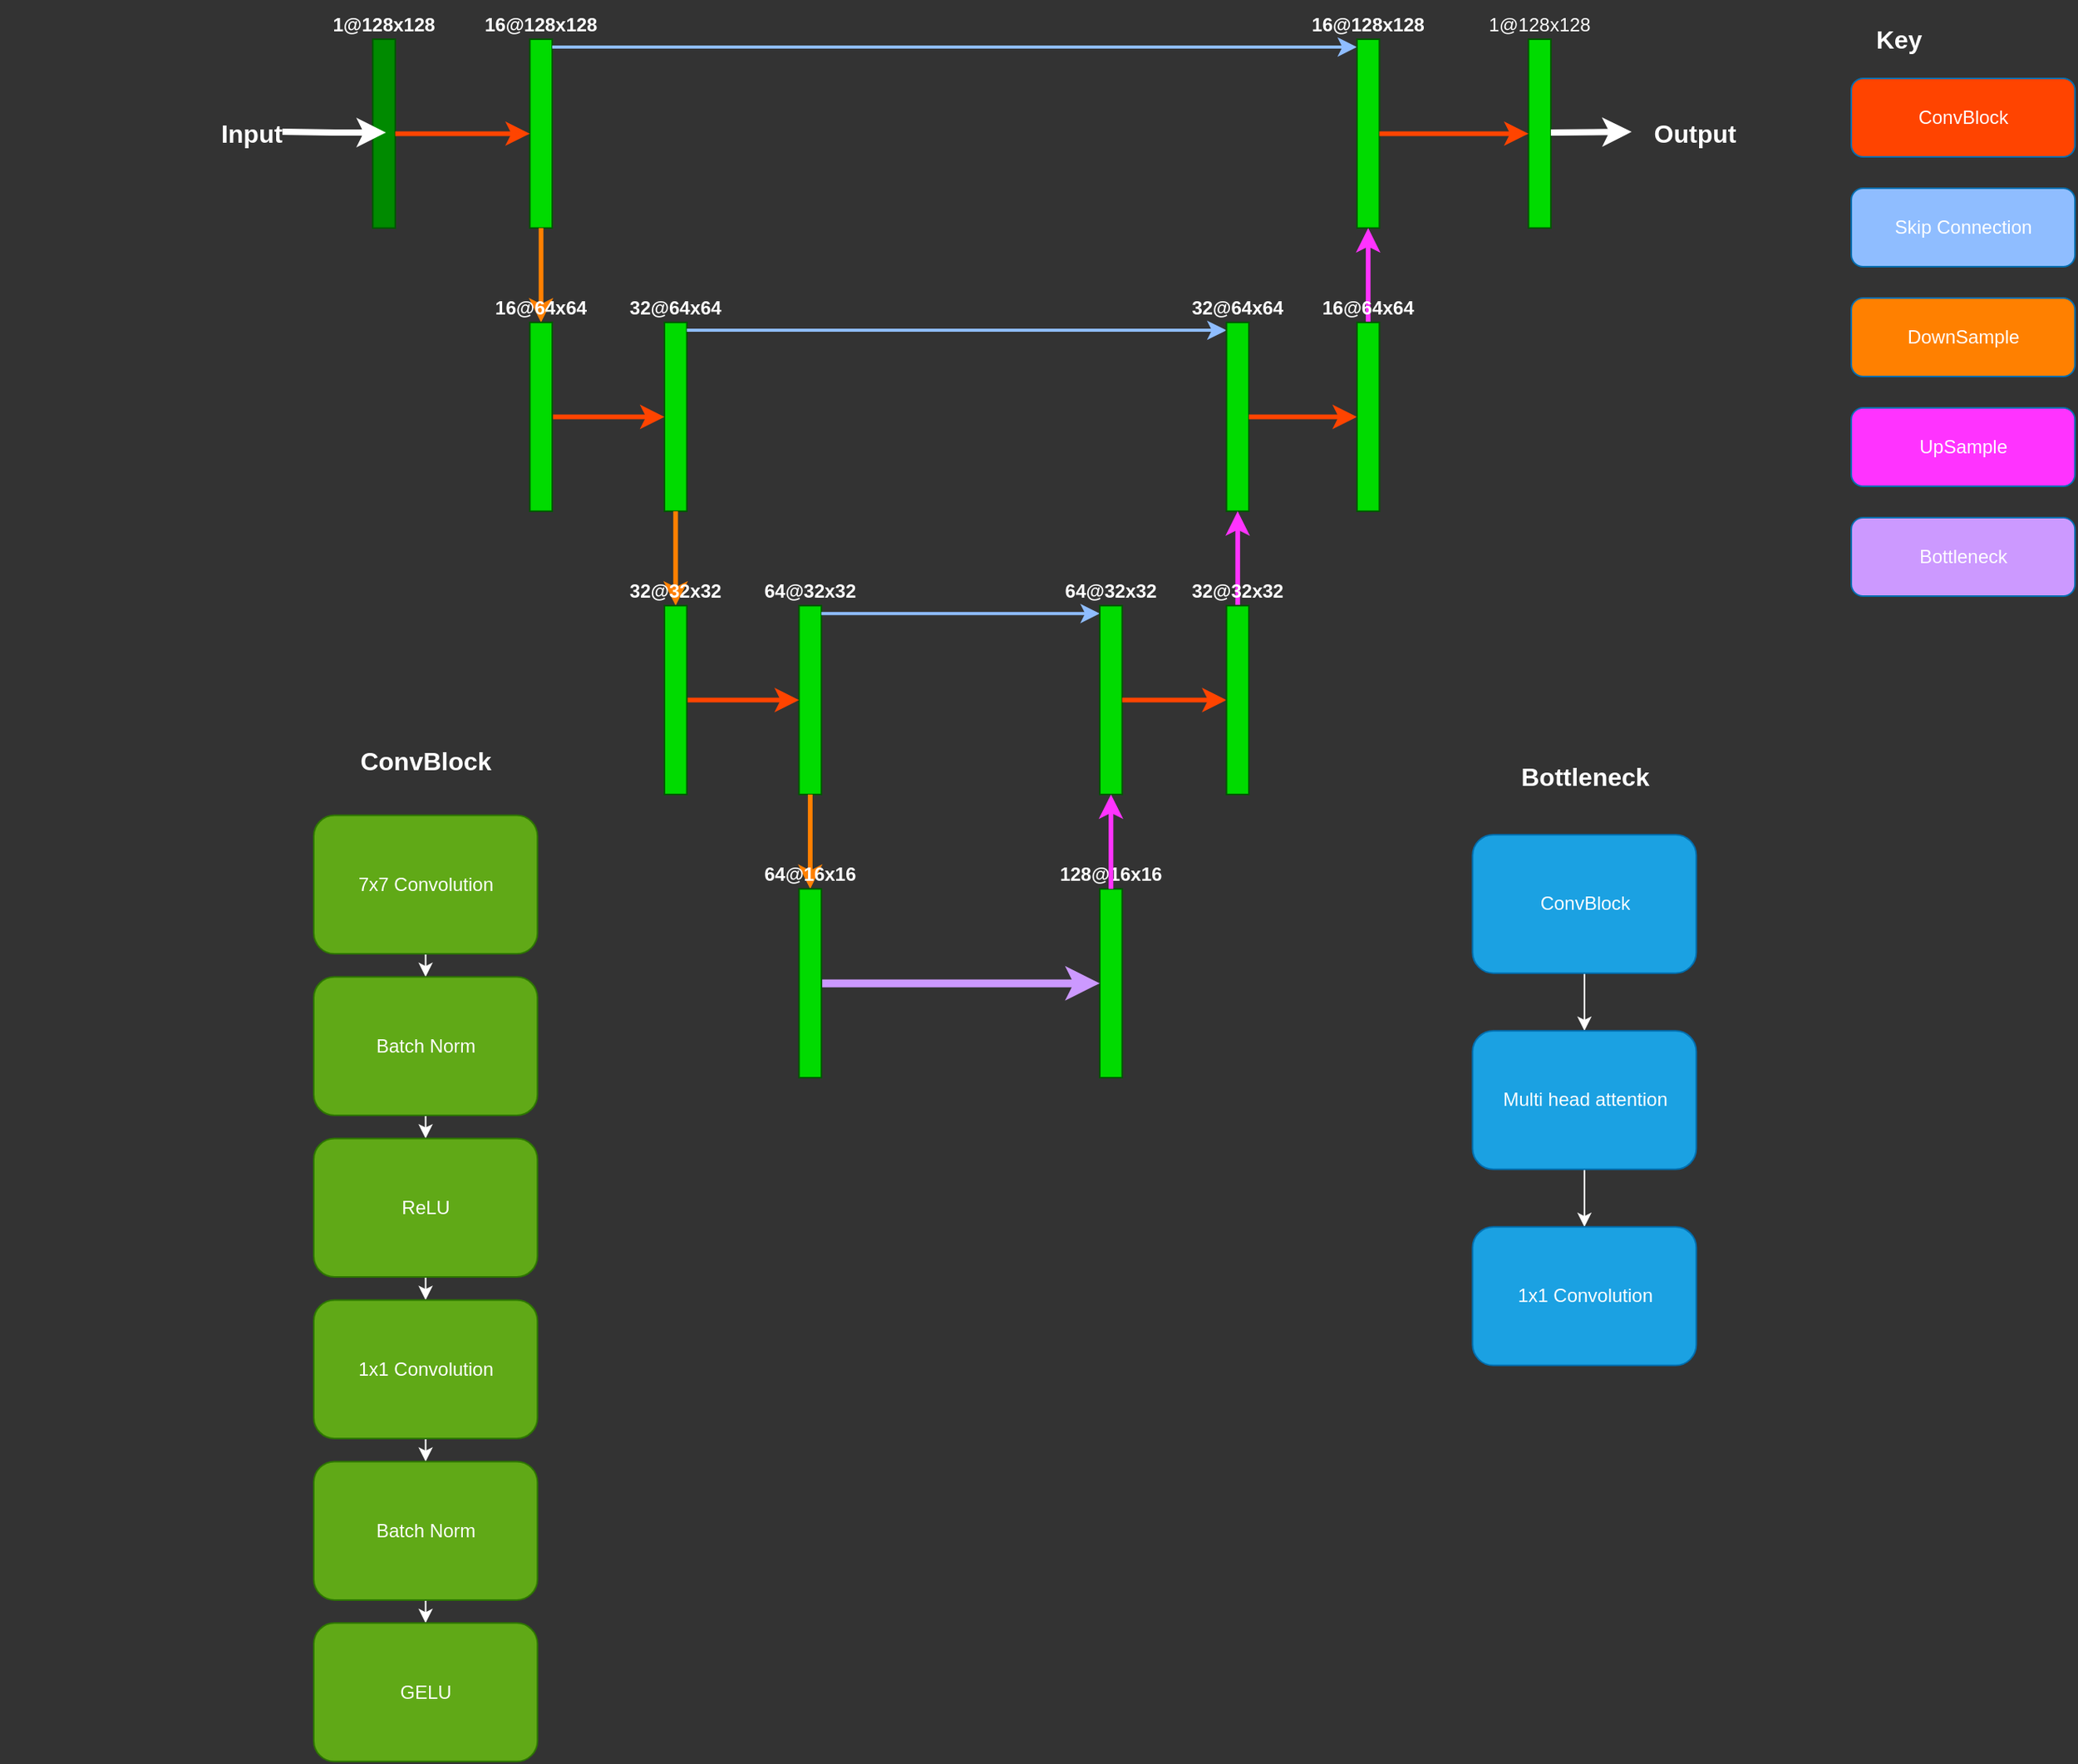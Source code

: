 <mxfile version="24.7.7">
  <diagram name="Page-1" id="fjYVE_MCzw13ks9kUYx-">
    <mxGraphModel dx="1738" dy="1027" grid="1" gridSize="10" guides="1" tooltips="1" connect="1" arrows="1" fold="1" page="1" pageScale="1" pageWidth="827" pageHeight="1169" background="#333333" math="0" shadow="0">
      <root>
        <mxCell id="0" />
        <mxCell id="1" parent="0" />
        <mxCell id="1dXbr0KGEEn8-QISHsFf-4" value="" style="group;labelBackgroundColor=none;fontColor=none;noLabel=1;" vertex="1" connectable="0" parent="1">
          <mxGeometry x="20" width="1200" height="870.42" as="geometry" />
        </mxCell>
        <mxCell id="G0WD6zUPppNHZx1Gu2Fa-94" value="" style="group" parent="1dXbr0KGEEn8-QISHsFf-4" vertex="1" connectable="0">
          <mxGeometry x="237.624" y="25.009" width="843.566" height="845.411" as="geometry" />
        </mxCell>
        <mxCell id="G0WD6zUPppNHZx1Gu2Fa-42" style="edgeStyle=orthogonalEdgeStyle;rounded=0;orthogonalLoop=1;jettySize=auto;html=1;exitX=0.5;exitY=1;exitDx=0;exitDy=0;" parent="G0WD6zUPppNHZx1Gu2Fa-94" edge="1">
          <mxGeometry relative="1" as="geometry">
            <mxPoint x="643.397" as="sourcePoint" />
            <mxPoint x="643.397" as="targetPoint" />
          </mxGeometry>
        </mxCell>
        <mxCell id="G0WD6zUPppNHZx1Gu2Fa-48" value="16@128x128" style="points=[[0,0,0,0,5],[0,0.5,0,0,0],[0,1,0,0,-5],[0.5,1,0,0,0],[1,0,0,0,5],[1,0.5,0,0,0],[1,1,0,0,-5]];perimeter=orthogonalPerimeter;outlineConnect=0;targetShapes=umlLifeline;portConstraint=eastwest;newEdgeStyle={&quot;curved&quot;:0,&quot;rounded&quot;:0};labelPosition=center;verticalLabelPosition=top;align=center;verticalAlign=bottom;fillColor=#00DB00;fontColor=#ffffff;strokeColor=#005700;fontStyle=1" parent="G0WD6zUPppNHZx1Gu2Fa-94" vertex="1">
          <mxGeometry x="100.084" width="14.298" height="120.362" as="geometry" />
        </mxCell>
        <mxCell id="G0WD6zUPppNHZx1Gu2Fa-50" value="32@64x64" style="points=[[0,0,0,0,5],[0,0.5,0,0,0],[0,1,0,0,-5],[0.5,0,0,0,0],[0.5,1,0,0,0],[1,0,0,0,5],[1,0.5,0,0,0],[1,1,0,0,-5]];perimeter=orthogonalPerimeter;outlineConnect=0;targetShapes=umlLifeline;portConstraint=eastwest;newEdgeStyle={&quot;curved&quot;:0,&quot;rounded&quot;:0};labelPosition=center;verticalLabelPosition=top;align=center;verticalAlign=bottom;fillColor=#00DB00;fontColor=#ffffff;strokeColor=#005700;fontStyle=1" parent="G0WD6zUPppNHZx1Gu2Fa-94" vertex="1">
          <mxGeometry x="185.87" y="180.543" width="14.298" height="120.362" as="geometry" />
        </mxCell>
        <mxCell id="G0WD6zUPppNHZx1Gu2Fa-52" value="64@32x32" style="points=[[0,0,0,0,5],[0,0.5,0,0,0],[0,1,0,0,-5],[0.5,0,0,0,0],[0.5,1,0,0,0],[1,0,0,0,5],[1,0.5,0,0,0],[1,1,0,0,-5]];perimeter=orthogonalPerimeter;outlineConnect=0;targetShapes=umlLifeline;portConstraint=eastwest;newEdgeStyle={&quot;curved&quot;:0,&quot;rounded&quot;:0};labelPosition=center;verticalLabelPosition=top;align=center;verticalAlign=bottom;fillColor=#00DB00;fontColor=#ffffff;strokeColor=#005700;fontStyle=1" parent="G0WD6zUPppNHZx1Gu2Fa-94" vertex="1">
          <mxGeometry x="271.656" y="361.086" width="14.298" height="120.362" as="geometry" />
        </mxCell>
        <mxCell id="G0WD6zUPppNHZx1Gu2Fa-62" style="edgeStyle=orthogonalEdgeStyle;rounded=0;orthogonalLoop=1;jettySize=auto;html=1;curved=0;exitX=1;exitY=0;exitDx=0;exitDy=5;exitPerimeter=0;fillColor=#1ba1e2;strokeColor=#8FBDFF;strokeWidth=2;entryX=0;entryY=0;entryDx=0;entryDy=5;entryPerimeter=0;" parent="G0WD6zUPppNHZx1Gu2Fa-94" source="G0WD6zUPppNHZx1Gu2Fa-48" edge="1" target="G0WD6zUPppNHZx1Gu2Fa-73">
          <mxGeometry relative="1" as="geometry">
            <mxPoint x="722.376" y="7.355" as="targetPoint" />
          </mxGeometry>
        </mxCell>
        <mxCell id="G0WD6zUPppNHZx1Gu2Fa-63" style="edgeStyle=orthogonalEdgeStyle;rounded=0;orthogonalLoop=1;jettySize=auto;html=1;curved=0;exitX=1;exitY=0;exitDx=0;exitDy=5;exitPerimeter=0;entryX=0;entryY=0;entryDx=0;entryDy=5;entryPerimeter=0;fillColor=#1ba1e2;strokeColor=#8FBDFF;strokeWidth=2;" parent="G0WD6zUPppNHZx1Gu2Fa-94" source="G0WD6zUPppNHZx1Gu2Fa-50" edge="1" target="G0WD6zUPppNHZx1Gu2Fa-75">
          <mxGeometry relative="1" as="geometry">
            <mxPoint x="629.099" y="188.066" as="targetPoint" />
          </mxGeometry>
        </mxCell>
        <mxCell id="G0WD6zUPppNHZx1Gu2Fa-65" style="edgeStyle=orthogonalEdgeStyle;rounded=0;orthogonalLoop=1;jettySize=auto;html=1;curved=0;exitX=1;exitY=0;exitDx=0;exitDy=5;exitPerimeter=0;entryX=0;entryY=0;entryDx=0;entryDy=5;entryPerimeter=0;fillColor=#1ba1e2;strokeColor=#8FBDFF;strokeWidth=2;" parent="G0WD6zUPppNHZx1Gu2Fa-94" source="G0WD6zUPppNHZx1Gu2Fa-52" edge="1" target="G0WD6zUPppNHZx1Gu2Fa-78">
          <mxGeometry relative="1" as="geometry">
            <mxPoint x="550.461" y="368.609" as="targetPoint" />
          </mxGeometry>
        </mxCell>
        <mxCell id="G0WD6zUPppNHZx1Gu2Fa-46" value="1@128x128" style="points=[[0,0,0,0,5],[0,0.5,0,0,0],[0,1,0,0,-5],[1,0,0,0,5],[1,0.5,0,0,0],[1,1,0,0,-5]];perimeter=orthogonalPerimeter;outlineConnect=0;targetShapes=umlLifeline;portConstraint=eastwest;newEdgeStyle={&quot;curved&quot;:0,&quot;rounded&quot;:0};labelPosition=center;verticalLabelPosition=top;align=center;verticalAlign=bottom;imageHeight=24;glass=0;strokeColor=#005700;fillColor=#008a00;fontColor=#ffffff;fontStyle=1" parent="G0WD6zUPppNHZx1Gu2Fa-94" vertex="1">
          <mxGeometry width="14.298" height="120.362" as="geometry" />
        </mxCell>
        <mxCell id="G0WD6zUPppNHZx1Gu2Fa-70" style="edgeStyle=orthogonalEdgeStyle;rounded=0;orthogonalLoop=1;jettySize=auto;html=1;curved=0;exitX=1;exitY=0.5;exitDx=0;exitDy=0;exitPerimeter=0;entryX=0;entryY=0.5;entryDx=0;entryDy=0;entryPerimeter=0;fillColor=#fa6800;strokeColor=#FF4400;strokeWidth=3;" parent="G0WD6zUPppNHZx1Gu2Fa-94" source="G0WD6zUPppNHZx1Gu2Fa-46" target="G0WD6zUPppNHZx1Gu2Fa-48" edge="1">
          <mxGeometry relative="1" as="geometry" />
        </mxCell>
        <mxCell id="G0WD6zUPppNHZx1Gu2Fa-71" style="edgeStyle=orthogonalEdgeStyle;rounded=0;orthogonalLoop=1;jettySize=auto;html=1;curved=0;exitX=0.5;exitY=1;exitDx=0;exitDy=0;exitPerimeter=0;entryX=0.5;entryY=0;entryDx=0;entryDy=0;entryPerimeter=0;fillColor=#d5e8d4;gradientColor=#97d077;strokeColor=#FF8000;strokeWidth=3;" parent="G0WD6zUPppNHZx1Gu2Fa-94" source="G0WD6zUPppNHZx1Gu2Fa-48" target="G0WD6zUPppNHZx1Gu2Fa-49" edge="1">
          <mxGeometry relative="1" as="geometry" />
        </mxCell>
        <mxCell id="G0WD6zUPppNHZx1Gu2Fa-73" value="16@128x128" style="points=[[0,0,0,0,5],[0,0.5,0,0,0],[0,1,0,0,-5],[0.5,1,0,0,0],[1,0,0,0,5],[1,0.5,0,0,0],[1,1,0,0,-5]];perimeter=orthogonalPerimeter;outlineConnect=0;targetShapes=umlLifeline;portConstraint=eastwest;newEdgeStyle={&quot;curved&quot;:0,&quot;rounded&quot;:0};labelPosition=center;verticalLabelPosition=top;align=center;verticalAlign=bottom;fillColor=#00DB00;fontColor=#ffffff;strokeColor=#005700;fontStyle=1" parent="G0WD6zUPppNHZx1Gu2Fa-94" vertex="1">
          <mxGeometry x="627.293" width="14.298" height="120.362" as="geometry" />
        </mxCell>
        <mxCell id="G0WD6zUPppNHZx1Gu2Fa-74" value="1@128x128" style="points=[[0,0,0,0,5],[0,0.5,0,0,0],[0,1,0,0,-5],[1,0,0,0,5],[1,0.5,0,0,0],[1,1,0,0,-5]];perimeter=orthogonalPerimeter;outlineConnect=0;targetShapes=umlLifeline;portConstraint=eastwest;newEdgeStyle={&quot;curved&quot;:0,&quot;rounded&quot;:0};labelPosition=center;verticalLabelPosition=top;align=center;verticalAlign=bottom;imageHeight=24;glass=0;strokeColor=#005700;fillColor=#00DB00;fontColor=#ffffff;" parent="G0WD6zUPppNHZx1Gu2Fa-94" vertex="1">
          <mxGeometry x="736.629" width="14.298" height="120.362" as="geometry" />
        </mxCell>
        <mxCell id="G0WD6zUPppNHZx1Gu2Fa-75" value="32@64x64" style="points=[[0,0,0,0,5],[0,0.5,0,0,0],[0,1,0,0,-5],[0.5,0,0,0,0],[0.5,1,0,0,0],[1,0,0,0,5],[1,0.5,0,0,0],[1,1,0,0,-5]];perimeter=orthogonalPerimeter;outlineConnect=0;targetShapes=umlLifeline;portConstraint=eastwest;newEdgeStyle={&quot;curved&quot;:0,&quot;rounded&quot;:0};labelPosition=center;verticalLabelPosition=top;align=center;verticalAlign=bottom;fillColor=#00DB00;fontColor=#ffffff;strokeColor=#005700;fontStyle=1" parent="G0WD6zUPppNHZx1Gu2Fa-94" vertex="1">
          <mxGeometry x="544.125" y="180.543" width="14.298" height="120.362" as="geometry" />
        </mxCell>
        <mxCell id="G0WD6zUPppNHZx1Gu2Fa-78" value="64@32x32" style="points=[[0,0,0,0,5],[0,0.5,0,0,0],[0,1,0,0,-5],[0.5,0,0,0,0],[0.5,1,0,0,0],[1,0,0,0,5],[1,0.5,0,0,0],[1,1,0,0,-5]];perimeter=orthogonalPerimeter;outlineConnect=0;targetShapes=umlLifeline;portConstraint=eastwest;newEdgeStyle={&quot;curved&quot;:0,&quot;rounded&quot;:0};labelPosition=center;verticalLabelPosition=top;align=center;verticalAlign=bottom;fillColor=#00DB00;fontColor=#ffffff;strokeColor=#005700;fontStyle=1" parent="G0WD6zUPppNHZx1Gu2Fa-94" vertex="1">
          <mxGeometry x="463.36" y="361.086" width="14.298" height="120.362" as="geometry" />
        </mxCell>
        <mxCell id="G0WD6zUPppNHZx1Gu2Fa-80" value="128@16x16" style="points=[[0,0,0,0,5],[0,0.5,0,0,0],[0,1,0,0,-5],[0.5,0,0,0,0],[0.5,1,0,0,0],[1,0,0,0,5],[1,0.5,0,0,0],[1,1,0,0,-5]];perimeter=orthogonalPerimeter;outlineConnect=0;targetShapes=umlLifeline;portConstraint=eastwest;newEdgeStyle={&quot;curved&quot;:0,&quot;rounded&quot;:0};labelPosition=center;verticalLabelPosition=top;align=center;verticalAlign=bottom;fillColor=#00DB00;fontColor=#ffffff;strokeColor=#005700;fontStyle=1" parent="G0WD6zUPppNHZx1Gu2Fa-94" vertex="1">
          <mxGeometry x="463.36" y="541.629" width="14.298" height="120.362" as="geometry" />
        </mxCell>
        <mxCell id="G0WD6zUPppNHZx1Gu2Fa-81" style="edgeStyle=orthogonalEdgeStyle;rounded=0;orthogonalLoop=1;jettySize=auto;html=1;curved=0;exitX=1;exitY=0.5;exitDx=0;exitDy=0;exitPerimeter=0;entryX=0;entryY=0.5;entryDx=0;entryDy=0;entryPerimeter=0;fillColor=#fa6800;strokeColor=#FF4400;strokeWidth=3;" parent="G0WD6zUPppNHZx1Gu2Fa-94" source="G0WD6zUPppNHZx1Gu2Fa-49" target="G0WD6zUPppNHZx1Gu2Fa-50" edge="1">
          <mxGeometry relative="1" as="geometry" />
        </mxCell>
        <mxCell id="G0WD6zUPppNHZx1Gu2Fa-82" style="edgeStyle=orthogonalEdgeStyle;rounded=0;orthogonalLoop=1;jettySize=auto;html=1;curved=0;exitX=0.5;exitY=1;exitDx=0;exitDy=0;exitPerimeter=0;entryX=0.5;entryY=0;entryDx=0;entryDy=0;entryPerimeter=0;fillColor=#d5e8d4;gradientColor=#97d077;strokeColor=#FF8000;strokeWidth=3;" parent="G0WD6zUPppNHZx1Gu2Fa-94" source="G0WD6zUPppNHZx1Gu2Fa-50" target="G0WD6zUPppNHZx1Gu2Fa-76" edge="1">
          <mxGeometry relative="1" as="geometry" />
        </mxCell>
        <mxCell id="G0WD6zUPppNHZx1Gu2Fa-83" style="edgeStyle=orthogonalEdgeStyle;rounded=0;orthogonalLoop=1;jettySize=auto;html=1;curved=0;exitX=1;exitY=0.5;exitDx=0;exitDy=0;exitPerimeter=0;entryX=0;entryY=0.5;entryDx=0;entryDy=0;entryPerimeter=0;fillColor=#fa6800;strokeColor=#FF4400;strokeWidth=3;" parent="G0WD6zUPppNHZx1Gu2Fa-94" source="G0WD6zUPppNHZx1Gu2Fa-76" target="G0WD6zUPppNHZx1Gu2Fa-52" edge="1">
          <mxGeometry relative="1" as="geometry" />
        </mxCell>
        <mxCell id="G0WD6zUPppNHZx1Gu2Fa-84" style="edgeStyle=orthogonalEdgeStyle;rounded=0;orthogonalLoop=1;jettySize=auto;html=1;curved=0;exitX=0.5;exitY=1;exitDx=0;exitDy=0;exitPerimeter=0;entryX=0.5;entryY=0;entryDx=0;entryDy=0;entryPerimeter=0;fillColor=#d5e8d4;gradientColor=#97d077;strokeColor=#FF8000;strokeWidth=3;" parent="G0WD6zUPppNHZx1Gu2Fa-94" source="G0WD6zUPppNHZx1Gu2Fa-52" target="G0WD6zUPppNHZx1Gu2Fa-53" edge="1">
          <mxGeometry relative="1" as="geometry" />
        </mxCell>
        <mxCell id="G0WD6zUPppNHZx1Gu2Fa-85" style="edgeStyle=orthogonalEdgeStyle;rounded=0;orthogonalLoop=1;jettySize=auto;html=1;curved=0;exitX=1;exitY=0.5;exitDx=0;exitDy=0;exitPerimeter=0;entryX=0;entryY=0.5;entryDx=0;entryDy=0;entryPerimeter=0;fillColor=#6a00ff;strokeColor=#CC99FF;strokeWidth=5;" parent="G0WD6zUPppNHZx1Gu2Fa-94" source="G0WD6zUPppNHZx1Gu2Fa-53" target="G0WD6zUPppNHZx1Gu2Fa-80" edge="1">
          <mxGeometry relative="1" as="geometry">
            <mxPoint x="357.443" y="601.81" as="targetPoint" />
          </mxGeometry>
        </mxCell>
        <mxCell id="G0WD6zUPppNHZx1Gu2Fa-88" style="edgeStyle=orthogonalEdgeStyle;rounded=0;orthogonalLoop=1;jettySize=auto;html=1;curved=0;exitX=0.5;exitY=0;exitDx=0;exitDy=0;exitPerimeter=0;entryX=0.5;entryY=1;entryDx=0;entryDy=0;entryPerimeter=0;fillColor=#e6d0de;gradientColor=#d5739d;strokeColor=#FF33FF;strokeWidth=3;" parent="G0WD6zUPppNHZx1Gu2Fa-94" source="G0WD6zUPppNHZx1Gu2Fa-80" target="G0WD6zUPppNHZx1Gu2Fa-78" edge="1">
          <mxGeometry relative="1" as="geometry" />
        </mxCell>
        <mxCell id="G0WD6zUPppNHZx1Gu2Fa-89" style="edgeStyle=orthogonalEdgeStyle;rounded=0;orthogonalLoop=1;jettySize=auto;html=1;curved=0;exitX=1;exitY=0.5;exitDx=0;exitDy=0;exitPerimeter=0;entryX=0;entryY=0.5;entryDx=0;entryDy=0;entryPerimeter=0;fillColor=#ffcd28;gradientColor=#ffa500;strokeColor=#FF4400;strokeWidth=3;" parent="G0WD6zUPppNHZx1Gu2Fa-94" source="G0WD6zUPppNHZx1Gu2Fa-78" target="G0WD6zUPppNHZx1Gu2Fa-77" edge="1">
          <mxGeometry relative="1" as="geometry" />
        </mxCell>
        <mxCell id="G0WD6zUPppNHZx1Gu2Fa-90" style="edgeStyle=orthogonalEdgeStyle;rounded=0;orthogonalLoop=1;jettySize=auto;html=1;curved=0;exitX=0.5;exitY=0;exitDx=0;exitDy=0;exitPerimeter=0;entryX=0.5;entryY=1;entryDx=0;entryDy=0;entryPerimeter=0;fillColor=#e6d0de;gradientColor=#d5739d;strokeColor=#FF33FF;strokeWidth=3;" parent="G0WD6zUPppNHZx1Gu2Fa-94" source="G0WD6zUPppNHZx1Gu2Fa-77" target="G0WD6zUPppNHZx1Gu2Fa-75" edge="1">
          <mxGeometry relative="1" as="geometry" />
        </mxCell>
        <mxCell id="G0WD6zUPppNHZx1Gu2Fa-91" style="edgeStyle=orthogonalEdgeStyle;rounded=0;orthogonalLoop=1;jettySize=auto;html=1;curved=0;exitX=1;exitY=0.5;exitDx=0;exitDy=0;exitPerimeter=0;entryX=0;entryY=0.5;entryDx=0;entryDy=0;entryPerimeter=0;fillColor=#ffcd28;gradientColor=#ffa500;strokeColor=#FF4400;strokeWidth=3;" parent="G0WD6zUPppNHZx1Gu2Fa-94" source="G0WD6zUPppNHZx1Gu2Fa-75" target="G0WD6zUPppNHZx1Gu2Fa-72" edge="1">
          <mxGeometry relative="1" as="geometry" />
        </mxCell>
        <mxCell id="G0WD6zUPppNHZx1Gu2Fa-92" style="edgeStyle=orthogonalEdgeStyle;rounded=0;orthogonalLoop=1;jettySize=auto;html=1;curved=0;exitX=0.5;exitY=0;exitDx=0;exitDy=0;exitPerimeter=0;entryX=0.5;entryY=1;entryDx=0;entryDy=0;entryPerimeter=0;fillColor=#e6d0de;gradientColor=#d5739d;strokeColor=#FF33FF;strokeWidth=3;" parent="G0WD6zUPppNHZx1Gu2Fa-94" source="G0WD6zUPppNHZx1Gu2Fa-72" target="G0WD6zUPppNHZx1Gu2Fa-73" edge="1">
          <mxGeometry relative="1" as="geometry" />
        </mxCell>
        <mxCell id="G0WD6zUPppNHZx1Gu2Fa-93" style="edgeStyle=orthogonalEdgeStyle;rounded=0;orthogonalLoop=1;jettySize=auto;html=1;curved=0;exitX=1;exitY=0.5;exitDx=0;exitDy=0;exitPerimeter=0;entryX=0;entryY=0.5;entryDx=0;entryDy=0;entryPerimeter=0;fillColor=#ffcd28;gradientColor=#ffa500;strokeColor=#FF4400;strokeWidth=3;" parent="G0WD6zUPppNHZx1Gu2Fa-94" source="G0WD6zUPppNHZx1Gu2Fa-73" target="G0WD6zUPppNHZx1Gu2Fa-74" edge="1">
          <mxGeometry relative="1" as="geometry" />
        </mxCell>
        <mxCell id="G0WD6zUPppNHZx1Gu2Fa-53" value="64@16x16" style="points=[[0,0,0,0,5],[0,0.5,0,0,0],[0,1,0,0,-5],[0.5,0,0,0,0],[0.5,1,0,0,0],[1,0,0,0,5],[1,0.5,0,0,0],[1,1,0,0,-5]];perimeter=orthogonalPerimeter;outlineConnect=0;targetShapes=umlLifeline;portConstraint=eastwest;newEdgeStyle={&quot;curved&quot;:0,&quot;rounded&quot;:0};labelPosition=center;verticalLabelPosition=top;align=center;verticalAlign=bottom;fillColor=#00DB00;fontColor=#ffffff;strokeColor=#005700;fontStyle=1" parent="G0WD6zUPppNHZx1Gu2Fa-94" vertex="1">
          <mxGeometry x="271.656" y="541.629" width="14.298" height="120.362" as="geometry" />
        </mxCell>
        <mxCell id="G0WD6zUPppNHZx1Gu2Fa-77" value="32@32x32" style="points=[[0,0,0,0,5],[0,0.5,0,0,0],[0,1,0,0,-5],[0.5,0,0,0,0],[0.5,1,0,0,0],[1,0,0,0,5],[1,0.5,0,0,0],[1,1,0,0,-5]];perimeter=orthogonalPerimeter;outlineConnect=0;targetShapes=umlLifeline;portConstraint=eastwest;newEdgeStyle={&quot;curved&quot;:0,&quot;rounded&quot;:0};labelPosition=center;verticalLabelPosition=top;align=center;verticalAlign=bottom;fillColor=#00DB00;fontColor=#ffffff;strokeColor=#005700;fontStyle=1" parent="G0WD6zUPppNHZx1Gu2Fa-94" vertex="1">
          <mxGeometry x="544.125" y="361.086" width="14.298" height="120.362" as="geometry" />
        </mxCell>
        <mxCell id="G0WD6zUPppNHZx1Gu2Fa-49" value="16@64x64" style="points=[[0,0,0,0,5],[0,0.5,0,0,0],[0,1,0,0,-5],[0.5,0,0,0,0],[0.5,1,0,0,0],[1,0,0,0,5],[1,0.5,0,0,0],[1,1,0,0,-5]];perimeter=orthogonalPerimeter;outlineConnect=0;targetShapes=umlLifeline;portConstraint=eastwest;newEdgeStyle={&quot;curved&quot;:0,&quot;rounded&quot;:0};labelPosition=center;verticalLabelPosition=top;align=center;verticalAlign=bottom;fillColor=#00DB00;fontColor=#ffffff;strokeColor=#005700;fontStyle=1" parent="G0WD6zUPppNHZx1Gu2Fa-94" vertex="1">
          <mxGeometry x="100.084" y="180.543" width="14.298" height="120.362" as="geometry" />
        </mxCell>
        <mxCell id="G0WD6zUPppNHZx1Gu2Fa-72" value="16@64x64" style="points=[[0,0,0,0,5],[0,0.5,0,0,0],[0,1,0,0,-5],[0.5,0,0,0,0],[0.5,1,0,0,0],[1,0,0,0,5],[1,0.5,0,0,0],[1,1,0,0,-5]];perimeter=orthogonalPerimeter;outlineConnect=0;targetShapes=umlLifeline;portConstraint=eastwest;newEdgeStyle={&quot;curved&quot;:0,&quot;rounded&quot;:0};labelPosition=center;verticalLabelPosition=top;align=center;verticalAlign=bottom;fillColor=#00DB00;fontColor=#ffffff;strokeColor=#005700;fontStyle=1" parent="G0WD6zUPppNHZx1Gu2Fa-94" vertex="1">
          <mxGeometry x="627.293" y="180.543" width="14.298" height="120.362" as="geometry" />
        </mxCell>
        <mxCell id="G0WD6zUPppNHZx1Gu2Fa-76" value="32@32x32" style="points=[[0,0,0,0,5],[0,0.5,0,0,0],[0,1,0,0,-5],[0.5,0,0,0,0],[0.5,1,0,0,0],[1,0,0,0,5],[1,0.5,0,0,0],[1,1,0,0,-5]];perimeter=orthogonalPerimeter;outlineConnect=0;targetShapes=umlLifeline;portConstraint=eastwest;newEdgeStyle={&quot;curved&quot;:0,&quot;rounded&quot;:0};labelPosition=center;verticalLabelPosition=top;align=center;verticalAlign=bottom;fillColor=#00DB00;fontColor=#ffffff;strokeColor=#005700;glass=0;rounded=0;fontStyle=1" parent="G0WD6zUPppNHZx1Gu2Fa-94" vertex="1">
          <mxGeometry x="185.87" y="361.086" width="14.298" height="120.362" as="geometry" />
        </mxCell>
        <mxCell id="1dXbr0KGEEn8-QISHsFf-24" value="" style="group" vertex="1" connectable="0" parent="G0WD6zUPppNHZx1Gu2Fa-94">
          <mxGeometry x="700.992" y="454.992" width="142.574" height="390.419" as="geometry" />
        </mxCell>
        <mxCell id="0nggnoeJpOFIupsntiaY-4" value="" style="group" parent="1dXbr0KGEEn8-QISHsFf-24" vertex="1" connectable="0">
          <mxGeometry y="52.068" width="142.574" height="338.351" as="geometry" />
        </mxCell>
        <mxCell id="G0WD6zUPppNHZx1Gu2Fa-34" style="edgeStyle=orthogonalEdgeStyle;rounded=0;orthogonalLoop=1;jettySize=auto;html=1;exitX=0.5;exitY=1;exitDx=0;exitDy=0;entryX=0.5;entryY=0;entryDx=0;entryDy=0;strokeColor=#FFFFFF;" parent="0nggnoeJpOFIupsntiaY-4" source="G0WD6zUPppNHZx1Gu2Fa-35" target="G0WD6zUPppNHZx1Gu2Fa-37" edge="1">
          <mxGeometry relative="1" as="geometry" />
        </mxCell>
        <mxCell id="G0WD6zUPppNHZx1Gu2Fa-35" value="ConvBlock" style="rounded=1;whiteSpace=wrap;html=1;fillColor=#1ba1e2;fontColor=#ffffff;strokeColor=#006EAF;" parent="0nggnoeJpOFIupsntiaY-4" vertex="1">
          <mxGeometry width="142.574" height="88.266" as="geometry" />
        </mxCell>
        <mxCell id="G0WD6zUPppNHZx1Gu2Fa-36" style="edgeStyle=orthogonalEdgeStyle;rounded=0;orthogonalLoop=1;jettySize=auto;html=1;exitX=0.5;exitY=1;exitDx=0;exitDy=0;entryX=0.5;entryY=0;entryDx=0;entryDy=0;strokeColor=#FFFFFF;" parent="0nggnoeJpOFIupsntiaY-4" source="G0WD6zUPppNHZx1Gu2Fa-37" target="G0WD6zUPppNHZx1Gu2Fa-39" edge="1">
          <mxGeometry relative="1" as="geometry" />
        </mxCell>
        <mxCell id="G0WD6zUPppNHZx1Gu2Fa-37" value="Multi head attention" style="rounded=1;whiteSpace=wrap;html=1;fillColor=#1ba1e2;fontColor=#ffffff;strokeColor=#006EAF;" parent="0nggnoeJpOFIupsntiaY-4" vertex="1">
          <mxGeometry y="125.043" width="142.574" height="88.266" as="geometry" />
        </mxCell>
        <mxCell id="G0WD6zUPppNHZx1Gu2Fa-39" value="1x1 Convolution" style="rounded=1;whiteSpace=wrap;html=1;fillColor=#1ba1e2;fontColor=#ffffff;strokeColor=#006EAF;" parent="0nggnoeJpOFIupsntiaY-4" vertex="1">
          <mxGeometry y="250.086" width="142.574" height="88.266" as="geometry" />
        </mxCell>
        <mxCell id="1dXbr0KGEEn8-QISHsFf-3" value="&lt;font style=&quot;font-size: 16px;&quot; color=&quot;#ffffff&quot;&gt;&lt;b&gt;Bottleneck&lt;/b&gt;&lt;/font&gt;" style="text;html=1;align=center;verticalAlign=middle;resizable=0;points=[];autosize=1;" vertex="1" parent="1dXbr0KGEEn8-QISHsFf-24">
          <mxGeometry x="16.291" width="110" height="30" as="geometry" />
        </mxCell>
        <mxCell id="1dXbr0KGEEn8-QISHsFf-27" style="edgeStyle=orthogonalEdgeStyle;rounded=0;orthogonalLoop=1;jettySize=auto;html=1;curved=0;exitX=1;exitY=0.5;exitDx=0;exitDy=0;exitPerimeter=0;strokeWidth=4;fillColor=#f5f5f5;strokeColor=#FFFFFF;" edge="1" parent="G0WD6zUPppNHZx1Gu2Fa-94">
          <mxGeometry relative="1" as="geometry">
            <mxPoint x="750.926" y="59.471" as="sourcePoint" />
            <mxPoint x="802.376" y="58.991" as="targetPoint" />
            <Array as="points">
              <mxPoint x="751" y="60" />
            </Array>
          </mxGeometry>
        </mxCell>
        <mxCell id="1dXbr0KGEEn8-QISHsFf-26" style="edgeStyle=orthogonalEdgeStyle;rounded=0;orthogonalLoop=1;jettySize=auto;html=1;curved=0;entryX=0;entryY=0.5;entryDx=0;entryDy=0;entryPerimeter=0;fillColor=#fa6800;strokeColor=#FFFFFF;strokeWidth=4;" edge="1" parent="1dXbr0KGEEn8-QISHsFf-4">
          <mxGeometry relative="1" as="geometry">
            <mxPoint x="180" y="84" as="sourcePoint" />
            <mxPoint x="246" y="84.48" as="targetPoint" />
          </mxGeometry>
        </mxCell>
        <mxCell id="1dXbr0KGEEn8-QISHsFf-30" value="&lt;font style=&quot;font-size: 16px;&quot; color=&quot;#ffffff&quot;&gt;&lt;b&gt;Input&lt;/b&gt;&lt;/font&gt;" style="text;html=1;align=center;verticalAlign=middle;resizable=0;points=[];autosize=1;strokeColor=none;fillColor=none;" vertex="1" parent="1dXbr0KGEEn8-QISHsFf-4">
          <mxGeometry x="130" y="70" width="60" height="30" as="geometry" />
        </mxCell>
        <mxCell id="1dXbr0KGEEn8-QISHsFf-33" value="&lt;font style=&quot;font-size: 16px;&quot; color=&quot;#ffffff&quot;&gt;&lt;b&gt;Output&lt;/b&gt;&lt;/font&gt;" style="text;html=1;align=center;verticalAlign=middle;resizable=0;points=[];autosize=1;strokeColor=none;fillColor=none;" vertex="1" parent="1dXbr0KGEEn8-QISHsFf-4">
          <mxGeometry x="1040" y="70" width="80" height="30" as="geometry" />
        </mxCell>
        <mxCell id="1dXbr0KGEEn8-QISHsFf-23" value="" style="group" vertex="1" connectable="0" parent="1">
          <mxGeometry x="220" y="470" width="142.574" height="652.934" as="geometry" />
        </mxCell>
        <mxCell id="G0WD6zUPppNHZx1Gu2Fa-27" style="edgeStyle=orthogonalEdgeStyle;rounded=0;orthogonalLoop=1;jettySize=auto;html=1;exitX=0.5;exitY=1;exitDx=0;exitDy=0;entryX=0.5;entryY=0;entryDx=0;entryDy=0;strokeColor=#FFFFFF;" parent="1dXbr0KGEEn8-QISHsFf-23" source="G0WD6zUPppNHZx1Gu2Fa-22" target="G0WD6zUPppNHZx1Gu2Fa-23" edge="1">
          <mxGeometry relative="1" as="geometry" />
        </mxCell>
        <mxCell id="G0WD6zUPppNHZx1Gu2Fa-22" value="7x7 Convolution" style="rounded=1;whiteSpace=wrap;html=1;fillColor=#60a917;strokeColor=#2D7600;fontColor=#ffffff;" parent="1dXbr0KGEEn8-QISHsFf-23" vertex="1">
          <mxGeometry y="49.786" width="142.574" height="88.266" as="geometry" />
        </mxCell>
        <mxCell id="G0WD6zUPppNHZx1Gu2Fa-28" style="edgeStyle=orthogonalEdgeStyle;rounded=0;orthogonalLoop=1;jettySize=auto;html=1;exitX=0.5;exitY=1;exitDx=0;exitDy=0;entryX=0.5;entryY=0;entryDx=0;entryDy=0;strokeColor=#FFFFFF;" parent="1dXbr0KGEEn8-QISHsFf-23" source="G0WD6zUPppNHZx1Gu2Fa-23" target="G0WD6zUPppNHZx1Gu2Fa-24" edge="1">
          <mxGeometry relative="1" as="geometry" />
        </mxCell>
        <mxCell id="G0WD6zUPppNHZx1Gu2Fa-23" value="Batch Norm" style="rounded=1;whiteSpace=wrap;html=1;fillColor=#60a917;strokeColor=#2D7600;fontColor=#ffffff;" parent="1dXbr0KGEEn8-QISHsFf-23" vertex="1">
          <mxGeometry y="152.762" width="142.574" height="88.266" as="geometry" />
        </mxCell>
        <mxCell id="G0WD6zUPppNHZx1Gu2Fa-29" style="edgeStyle=orthogonalEdgeStyle;rounded=0;orthogonalLoop=1;jettySize=auto;html=1;exitX=0.5;exitY=1;exitDx=0;exitDy=0;entryX=0.5;entryY=0;entryDx=0;entryDy=0;strokeColor=#FFFFFF;" parent="1dXbr0KGEEn8-QISHsFf-23" source="G0WD6zUPppNHZx1Gu2Fa-24" target="G0WD6zUPppNHZx1Gu2Fa-25" edge="1">
          <mxGeometry relative="1" as="geometry" />
        </mxCell>
        <mxCell id="G0WD6zUPppNHZx1Gu2Fa-24" value="ReLU" style="rounded=1;whiteSpace=wrap;html=1;fillColor=#60a917;strokeColor=#2D7600;fontColor=#ffffff;" parent="1dXbr0KGEEn8-QISHsFf-23" vertex="1">
          <mxGeometry y="255.739" width="142.574" height="88.266" as="geometry" />
        </mxCell>
        <mxCell id="G0WD6zUPppNHZx1Gu2Fa-32" style="edgeStyle=orthogonalEdgeStyle;rounded=0;orthogonalLoop=1;jettySize=auto;html=1;exitX=0.5;exitY=1;exitDx=0;exitDy=0;entryX=0.5;entryY=0;entryDx=0;entryDy=0;strokeColor=#FFFFFF;" parent="1dXbr0KGEEn8-QISHsFf-23" source="G0WD6zUPppNHZx1Gu2Fa-25" target="G0WD6zUPppNHZx1Gu2Fa-30" edge="1">
          <mxGeometry relative="1" as="geometry" />
        </mxCell>
        <mxCell id="G0WD6zUPppNHZx1Gu2Fa-25" value="1x1 Convolution" style="rounded=1;whiteSpace=wrap;html=1;fillColor=#60a917;strokeColor=#2D7600;fontColor=#ffffff;" parent="1dXbr0KGEEn8-QISHsFf-23" vertex="1">
          <mxGeometry y="358.715" width="142.574" height="88.266" as="geometry" />
        </mxCell>
        <mxCell id="G0WD6zUPppNHZx1Gu2Fa-26" style="edgeStyle=orthogonalEdgeStyle;rounded=0;orthogonalLoop=1;jettySize=auto;html=1;exitX=0.5;exitY=1;exitDx=0;exitDy=0;" parent="1dXbr0KGEEn8-QISHsFf-23" source="G0WD6zUPppNHZx1Gu2Fa-25" target="G0WD6zUPppNHZx1Gu2Fa-25" edge="1">
          <mxGeometry relative="1" as="geometry" />
        </mxCell>
        <mxCell id="G0WD6zUPppNHZx1Gu2Fa-33" style="edgeStyle=orthogonalEdgeStyle;rounded=0;orthogonalLoop=1;jettySize=auto;html=1;exitX=0.5;exitY=1;exitDx=0;exitDy=0;entryX=0.5;entryY=0;entryDx=0;entryDy=0;strokeColor=#FFFFFF;" parent="1dXbr0KGEEn8-QISHsFf-23" source="G0WD6zUPppNHZx1Gu2Fa-30" target="G0WD6zUPppNHZx1Gu2Fa-31" edge="1">
          <mxGeometry relative="1" as="geometry" />
        </mxCell>
        <mxCell id="G0WD6zUPppNHZx1Gu2Fa-30" value="Batch Norm" style="rounded=1;whiteSpace=wrap;html=1;fillColor=#60a917;strokeColor=#2D7600;fontColor=#ffffff;" parent="1dXbr0KGEEn8-QISHsFf-23" vertex="1">
          <mxGeometry y="461.692" width="142.574" height="88.266" as="geometry" />
        </mxCell>
        <mxCell id="G0WD6zUPppNHZx1Gu2Fa-31" value="GELU" style="rounded=1;whiteSpace=wrap;html=1;fillColor=#60a917;fontColor=#ffffff;strokeColor=#2D7600;" parent="1dXbr0KGEEn8-QISHsFf-23" vertex="1">
          <mxGeometry y="564.668" width="142.574" height="88.266" as="geometry" />
        </mxCell>
        <mxCell id="0nggnoeJpOFIupsntiaY-3" value="&lt;font style=&quot;font-size: 16px;&quot; color=&quot;#ffffff&quot;&gt;&lt;b&gt;ConvBlock&lt;/b&gt;&lt;/font&gt;" style="text;html=1;align=center;verticalAlign=middle;resizable=0;points=[];autosize=1;strokeColor=none;fillColor=none;fontSize=16;" parent="1dXbr0KGEEn8-QISHsFf-23" vertex="1">
          <mxGeometry x="16.291" width="110" height="30" as="geometry" />
        </mxCell>
        <mxCell id="1dXbr0KGEEn8-QISHsFf-25" value="" style="group" vertex="1" connectable="0" parent="1">
          <mxGeometry x="1200" y="10" width="142.57" height="370" as="geometry" />
        </mxCell>
        <mxCell id="1dXbr0KGEEn8-QISHsFf-8" value="ConvBlock" style="rounded=1;whiteSpace=wrap;html=1;fillColor=#FF4400;fontColor=#ffffff;strokeColor=#006EAF;" vertex="1" parent="1dXbr0KGEEn8-QISHsFf-25">
          <mxGeometry y="40" width="142.57" height="50" as="geometry" />
        </mxCell>
        <mxCell id="1dXbr0KGEEn8-QISHsFf-10" value="Skip Connection" style="rounded=1;whiteSpace=wrap;html=1;fillColor=#8FBDFF;fontColor=#ffffff;strokeColor=#006EAF;" vertex="1" parent="1dXbr0KGEEn8-QISHsFf-25">
          <mxGeometry y="110" width="142.57" height="50" as="geometry" />
        </mxCell>
        <mxCell id="1dXbr0KGEEn8-QISHsFf-13" value="DownSample" style="rounded=1;whiteSpace=wrap;html=1;fillColor=#FF8000;fontColor=#ffffff;strokeColor=#006EAF;" vertex="1" parent="1dXbr0KGEEn8-QISHsFf-25">
          <mxGeometry y="180" width="142.57" height="50" as="geometry" />
        </mxCell>
        <mxCell id="1dXbr0KGEEn8-QISHsFf-14" value="UpSample" style="rounded=1;whiteSpace=wrap;html=1;fillColor=#FF33FF;fontColor=#ffffff;strokeColor=#006EAF;" vertex="1" parent="1dXbr0KGEEn8-QISHsFf-25">
          <mxGeometry y="250" width="142.57" height="50" as="geometry" />
        </mxCell>
        <mxCell id="1dXbr0KGEEn8-QISHsFf-17" value="Bottleneck" style="rounded=1;whiteSpace=wrap;html=1;fillColor=#CC99FF;fontColor=#ffffff;strokeColor=#006EAF;" vertex="1" parent="1dXbr0KGEEn8-QISHsFf-25">
          <mxGeometry y="320" width="142.57" height="50" as="geometry" />
        </mxCell>
        <mxCell id="1dXbr0KGEEn8-QISHsFf-22" value="&lt;font style=&quot;font-size: 16px;&quot; color=&quot;#ffffff&quot;&gt;&lt;b&gt;Key&lt;/b&gt;&lt;/font&gt;" style="text;html=1;align=center;verticalAlign=middle;resizable=0;points=[];autosize=1;" vertex="1" parent="1dXbr0KGEEn8-QISHsFf-25">
          <mxGeometry x="5" width="50" height="30" as="geometry" />
        </mxCell>
      </root>
    </mxGraphModel>
  </diagram>
</mxfile>
